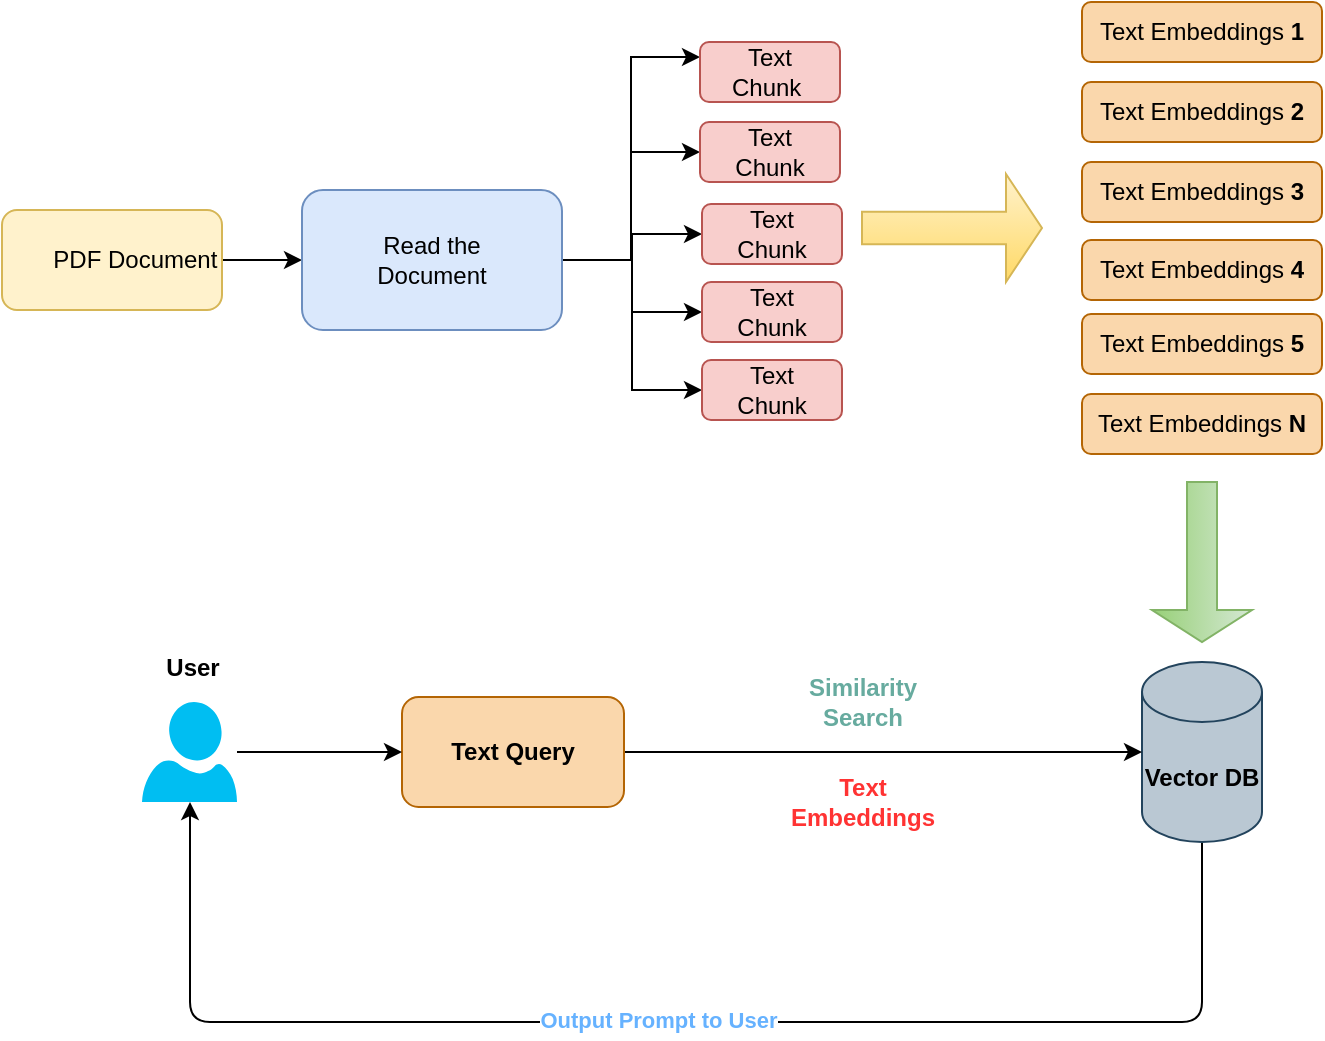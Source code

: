 <mxfile version="23.1.6" type="device">
  <diagram name="Page-1" id="dfgtzhStbjCeP6CW4VgA">
    <mxGraphModel dx="792" dy="770" grid="1" gridSize="10" guides="1" tooltips="1" connect="1" arrows="1" fold="1" page="1" pageScale="1" pageWidth="827" pageHeight="1169" math="0" shadow="0">
      <root>
        <mxCell id="0" />
        <mxCell id="1" parent="0" />
        <mxCell id="5G8B1pWbT3_kBVt4014i-24" style="edgeStyle=orthogonalEdgeStyle;rounded=0;orthogonalLoop=1;jettySize=auto;html=1;entryX=0;entryY=0.5;entryDx=0;entryDy=0;" edge="1" parent="1" source="5G8B1pWbT3_kBVt4014i-1" target="5G8B1pWbT3_kBVt4014i-2">
          <mxGeometry relative="1" as="geometry" />
        </mxCell>
        <mxCell id="5G8B1pWbT3_kBVt4014i-1" value="&amp;nbsp; &amp;nbsp; &amp;nbsp; &amp;nbsp;PDF Document" style="rounded=1;whiteSpace=wrap;html=1;fillColor=#fff2cc;strokeColor=#d6b656;" vertex="1" parent="1">
          <mxGeometry x="10" y="304" width="110" height="50" as="geometry" />
        </mxCell>
        <mxCell id="5G8B1pWbT3_kBVt4014i-12" style="edgeStyle=orthogonalEdgeStyle;rounded=0;orthogonalLoop=1;jettySize=auto;html=1;entryX=0;entryY=0.25;entryDx=0;entryDy=0;" edge="1" parent="1" source="5G8B1pWbT3_kBVt4014i-2" target="5G8B1pWbT3_kBVt4014i-6">
          <mxGeometry relative="1" as="geometry" />
        </mxCell>
        <mxCell id="5G8B1pWbT3_kBVt4014i-13" style="edgeStyle=orthogonalEdgeStyle;rounded=0;orthogonalLoop=1;jettySize=auto;html=1;entryX=0;entryY=0.5;entryDx=0;entryDy=0;" edge="1" parent="1" source="5G8B1pWbT3_kBVt4014i-2" target="5G8B1pWbT3_kBVt4014i-7">
          <mxGeometry relative="1" as="geometry" />
        </mxCell>
        <mxCell id="5G8B1pWbT3_kBVt4014i-14" style="edgeStyle=orthogonalEdgeStyle;rounded=0;orthogonalLoop=1;jettySize=auto;html=1;entryX=0;entryY=0.5;entryDx=0;entryDy=0;" edge="1" parent="1" source="5G8B1pWbT3_kBVt4014i-2" target="5G8B1pWbT3_kBVt4014i-9">
          <mxGeometry relative="1" as="geometry" />
        </mxCell>
        <mxCell id="5G8B1pWbT3_kBVt4014i-15" style="edgeStyle=orthogonalEdgeStyle;rounded=0;orthogonalLoop=1;jettySize=auto;html=1;entryX=0;entryY=0.5;entryDx=0;entryDy=0;" edge="1" parent="1" source="5G8B1pWbT3_kBVt4014i-2" target="5G8B1pWbT3_kBVt4014i-10">
          <mxGeometry relative="1" as="geometry" />
        </mxCell>
        <mxCell id="5G8B1pWbT3_kBVt4014i-16" style="edgeStyle=orthogonalEdgeStyle;rounded=0;orthogonalLoop=1;jettySize=auto;html=1;entryX=0;entryY=0.5;entryDx=0;entryDy=0;" edge="1" parent="1" source="5G8B1pWbT3_kBVt4014i-2" target="5G8B1pWbT3_kBVt4014i-11">
          <mxGeometry relative="1" as="geometry" />
        </mxCell>
        <mxCell id="5G8B1pWbT3_kBVt4014i-2" value="Read the &lt;br&gt;Document" style="rounded=1;whiteSpace=wrap;html=1;fillColor=#dae8fc;strokeColor=#6c8ebf;" vertex="1" parent="1">
          <mxGeometry x="160" y="294" width="130" height="70" as="geometry" />
        </mxCell>
        <mxCell id="5G8B1pWbT3_kBVt4014i-3" value="" style="shape=image;html=1;verticalAlign=top;verticalLabelPosition=bottom;labelBackgroundColor=#ffffff;imageAspect=0;aspect=fixed;image=https://cdn1.iconfinder.com/data/icons/bootstrap-vol-3/16/filetype-pdf-128.png" vertex="1" parent="1">
          <mxGeometry x="16" y="318" width="20" height="20" as="geometry" />
        </mxCell>
        <mxCell id="5G8B1pWbT3_kBVt4014i-5" style="edgeStyle=orthogonalEdgeStyle;rounded=0;orthogonalLoop=1;jettySize=auto;html=1;exitX=0.5;exitY=1;exitDx=0;exitDy=0;" edge="1" parent="1" source="5G8B1pWbT3_kBVt4014i-3" target="5G8B1pWbT3_kBVt4014i-3">
          <mxGeometry relative="1" as="geometry" />
        </mxCell>
        <mxCell id="5G8B1pWbT3_kBVt4014i-6" value="Text&lt;br&gt;Chunk&amp;nbsp;" style="rounded=1;whiteSpace=wrap;html=1;fillColor=#f8cecc;strokeColor=#b85450;" vertex="1" parent="1">
          <mxGeometry x="359" y="220" width="70" height="30" as="geometry" />
        </mxCell>
        <mxCell id="5G8B1pWbT3_kBVt4014i-7" value="Text&lt;br&gt;Chunk" style="rounded=1;whiteSpace=wrap;html=1;fillColor=#f8cecc;strokeColor=#b85450;" vertex="1" parent="1">
          <mxGeometry x="359" y="260" width="70" height="30" as="geometry" />
        </mxCell>
        <mxCell id="5G8B1pWbT3_kBVt4014i-9" value="Text&lt;br&gt;Chunk" style="rounded=1;whiteSpace=wrap;html=1;fillColor=#f8cecc;strokeColor=#b85450;" vertex="1" parent="1">
          <mxGeometry x="360" y="301" width="70" height="30" as="geometry" />
        </mxCell>
        <mxCell id="5G8B1pWbT3_kBVt4014i-10" value="Text&lt;br&gt;Chunk" style="rounded=1;whiteSpace=wrap;html=1;fillColor=#f8cecc;strokeColor=#b85450;" vertex="1" parent="1">
          <mxGeometry x="360" y="340" width="70" height="30" as="geometry" />
        </mxCell>
        <mxCell id="5G8B1pWbT3_kBVt4014i-11" value="Text&lt;br&gt;Chunk" style="rounded=1;whiteSpace=wrap;html=1;fillColor=#f8cecc;strokeColor=#b85450;" vertex="1" parent="1">
          <mxGeometry x="360" y="379" width="70" height="30" as="geometry" />
        </mxCell>
        <mxCell id="5G8B1pWbT3_kBVt4014i-17" value="" style="shape=singleArrow;whiteSpace=wrap;html=1;fillColor=#fff2cc;gradientColor=#ffd966;strokeColor=#d6b656;" vertex="1" parent="1">
          <mxGeometry x="440" y="286" width="90" height="54" as="geometry" />
        </mxCell>
        <mxCell id="5G8B1pWbT3_kBVt4014i-18" value="Text Embeddings &lt;b&gt;1&lt;/b&gt;" style="rounded=1;whiteSpace=wrap;html=1;fillColor=#fad7ac;strokeColor=#b46504;" vertex="1" parent="1">
          <mxGeometry x="550" y="200" width="120" height="30" as="geometry" />
        </mxCell>
        <mxCell id="5G8B1pWbT3_kBVt4014i-19" value="Text Embeddings &lt;b&gt;2&lt;/b&gt;" style="rounded=1;whiteSpace=wrap;html=1;fillColor=#fad7ac;strokeColor=#b46504;" vertex="1" parent="1">
          <mxGeometry x="550" y="240" width="120" height="30" as="geometry" />
        </mxCell>
        <mxCell id="5G8B1pWbT3_kBVt4014i-20" value="Text Embeddings &lt;b&gt;3&lt;/b&gt;" style="rounded=1;whiteSpace=wrap;html=1;fillColor=#fad7ac;strokeColor=#b46504;" vertex="1" parent="1">
          <mxGeometry x="550" y="280" width="120" height="30" as="geometry" />
        </mxCell>
        <mxCell id="5G8B1pWbT3_kBVt4014i-21" value="Text Embeddings &lt;b&gt;4&lt;/b&gt;" style="rounded=1;whiteSpace=wrap;html=1;fillColor=#fad7ac;strokeColor=#b46504;" vertex="1" parent="1">
          <mxGeometry x="550" y="319" width="120" height="30" as="geometry" />
        </mxCell>
        <mxCell id="5G8B1pWbT3_kBVt4014i-22" value="Text Embeddings &lt;b&gt;5&lt;/b&gt;" style="rounded=1;whiteSpace=wrap;html=1;fillColor=#fad7ac;strokeColor=#b46504;" vertex="1" parent="1">
          <mxGeometry x="550" y="356" width="120" height="30" as="geometry" />
        </mxCell>
        <mxCell id="5G8B1pWbT3_kBVt4014i-23" value="Text Embeddings &lt;b&gt;N&lt;/b&gt;" style="rounded=1;whiteSpace=wrap;html=1;fillColor=#fad7ac;strokeColor=#b46504;" vertex="1" parent="1">
          <mxGeometry x="550" y="396" width="120" height="30" as="geometry" />
        </mxCell>
        <mxCell id="5G8B1pWbT3_kBVt4014i-38" style="edgeStyle=orthogonalEdgeStyle;rounded=1;orthogonalLoop=1;jettySize=auto;html=1;curved=0;" edge="1" parent="1" source="5G8B1pWbT3_kBVt4014i-25" target="5G8B1pWbT3_kBVt4014i-32">
          <mxGeometry relative="1" as="geometry">
            <Array as="points">
              <mxPoint x="610" y="710" />
              <mxPoint x="104" y="710" />
            </Array>
          </mxGeometry>
        </mxCell>
        <mxCell id="5G8B1pWbT3_kBVt4014i-39" value="&lt;b&gt;&lt;font color=&quot;#66b2ff&quot;&gt;Output Prompt to User&lt;/font&gt;&lt;/b&gt;" style="edgeLabel;html=1;align=center;verticalAlign=middle;resizable=0;points=[];" vertex="1" connectable="0" parent="5G8B1pWbT3_kBVt4014i-38">
          <mxGeometry x="0.025" y="-1" relative="1" as="geometry">
            <mxPoint as="offset" />
          </mxGeometry>
        </mxCell>
        <mxCell id="5G8B1pWbT3_kBVt4014i-25" value="&lt;b&gt;Vector DB&lt;/b&gt;" style="shape=cylinder3;whiteSpace=wrap;html=1;boundedLbl=1;backgroundOutline=1;size=15;fillColor=#bac8d3;strokeColor=#23445d;" vertex="1" parent="1">
          <mxGeometry x="580" y="530" width="60" height="90" as="geometry" />
        </mxCell>
        <mxCell id="5G8B1pWbT3_kBVt4014i-26" value="" style="shape=singleArrow;direction=south;whiteSpace=wrap;html=1;fillColor=#d5e8d4;gradientColor=#97d077;strokeColor=#82b366;" vertex="1" parent="1">
          <mxGeometry x="585" y="440" width="50" height="80" as="geometry" />
        </mxCell>
        <mxCell id="5G8B1pWbT3_kBVt4014i-31" style="edgeStyle=orthogonalEdgeStyle;rounded=0;orthogonalLoop=1;jettySize=auto;html=1;" edge="1" parent="1" source="5G8B1pWbT3_kBVt4014i-29" target="5G8B1pWbT3_kBVt4014i-25">
          <mxGeometry relative="1" as="geometry" />
        </mxCell>
        <mxCell id="5G8B1pWbT3_kBVt4014i-29" value="&lt;b&gt;Text Query&lt;/b&gt;" style="rounded=1;whiteSpace=wrap;html=1;fillColor=#fad7ac;strokeColor=#b46504;" vertex="1" parent="1">
          <mxGeometry x="210" y="547.5" width="111" height="55" as="geometry" />
        </mxCell>
        <mxCell id="5G8B1pWbT3_kBVt4014i-33" style="edgeStyle=orthogonalEdgeStyle;rounded=0;orthogonalLoop=1;jettySize=auto;html=1;entryX=0;entryY=0.5;entryDx=0;entryDy=0;" edge="1" parent="1" source="5G8B1pWbT3_kBVt4014i-32" target="5G8B1pWbT3_kBVt4014i-29">
          <mxGeometry relative="1" as="geometry" />
        </mxCell>
        <mxCell id="5G8B1pWbT3_kBVt4014i-32" value="" style="verticalLabelPosition=bottom;html=1;verticalAlign=top;align=center;strokeColor=none;fillColor=#00BEF2;shape=mxgraph.azure.user;" vertex="1" parent="1">
          <mxGeometry x="80" y="550" width="47.5" height="50" as="geometry" />
        </mxCell>
        <mxCell id="5G8B1pWbT3_kBVt4014i-35" value="&lt;b style=&quot;&quot;&gt;&lt;font color=&quot;#67ab9f&quot;&gt;Similarity&lt;br&gt;Search&lt;/font&gt;&lt;/b&gt;" style="text;html=1;align=center;verticalAlign=middle;resizable=0;points=[];autosize=1;strokeColor=none;fillColor=none;" vertex="1" parent="1">
          <mxGeometry x="400" y="530" width="80" height="40" as="geometry" />
        </mxCell>
        <mxCell id="5G8B1pWbT3_kBVt4014i-37" value="&lt;b style=&quot;&quot;&gt;&lt;font color=&quot;#ff3333&quot;&gt;Text &lt;br&gt;Embeddings&lt;/font&gt;&lt;/b&gt;" style="text;html=1;align=center;verticalAlign=middle;resizable=0;points=[];autosize=1;strokeColor=none;fillColor=none;" vertex="1" parent="1">
          <mxGeometry x="390" y="580" width="100" height="40" as="geometry" />
        </mxCell>
        <mxCell id="5G8B1pWbT3_kBVt4014i-40" value="&lt;b&gt;User&lt;/b&gt;" style="text;html=1;align=center;verticalAlign=middle;resizable=0;points=[];autosize=1;strokeColor=none;fillColor=none;" vertex="1" parent="1">
          <mxGeometry x="80" y="517.5" width="50" height="30" as="geometry" />
        </mxCell>
      </root>
    </mxGraphModel>
  </diagram>
</mxfile>
